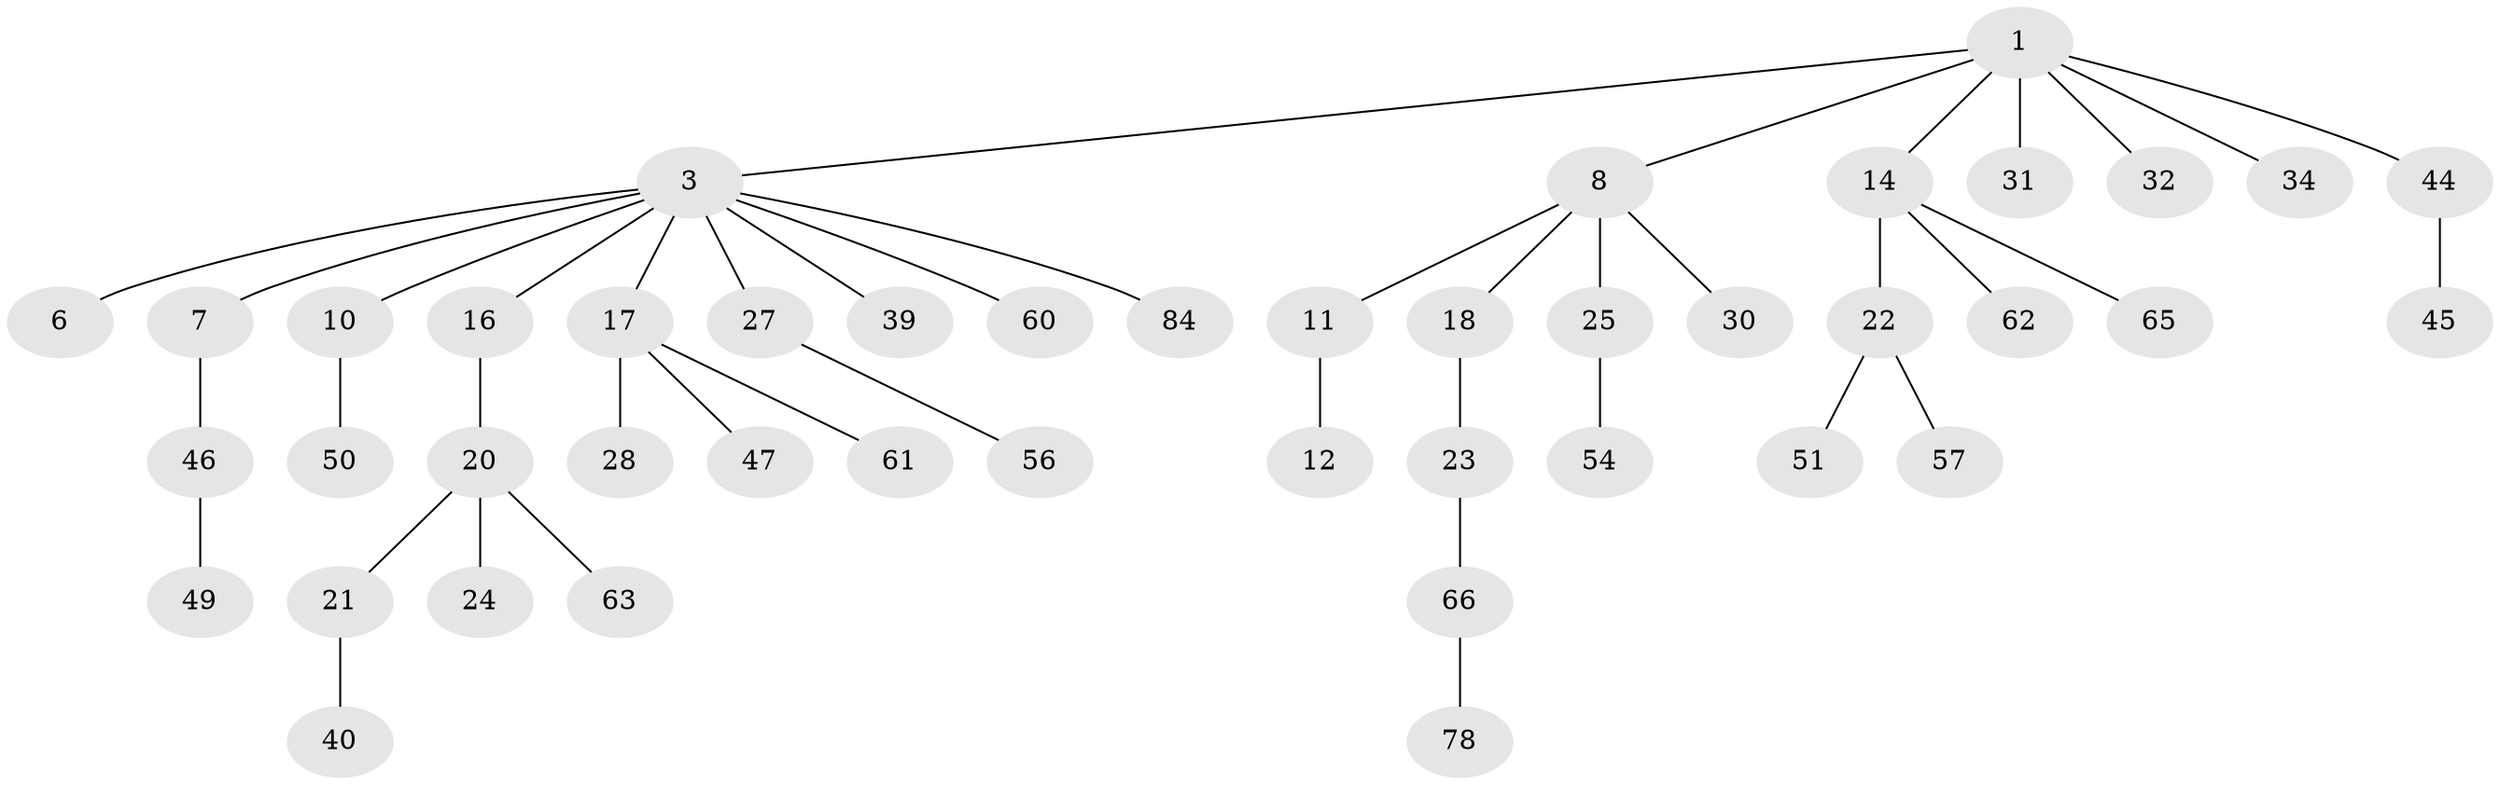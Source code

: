 // original degree distribution, {3: 0.11235955056179775, 6: 0.02247191011235955, 5: 0.033707865168539325, 7: 0.011235955056179775, 2: 0.33707865168539325, 1: 0.449438202247191, 4: 0.033707865168539325}
// Generated by graph-tools (version 1.1) at 2025/15/03/09/25 04:15:23]
// undirected, 44 vertices, 43 edges
graph export_dot {
graph [start="1"]
  node [color=gray90,style=filled];
  1 [super="+2"];
  3 [super="+4+52+5"];
  6;
  7 [super="+15+13+59"];
  8 [super="+19+9+55"];
  10 [super="+37+79"];
  11;
  12 [super="+76+82"];
  14 [super="+85+38"];
  16 [super="+43"];
  17 [super="+48+29"];
  18;
  20 [super="+58"];
  21 [super="+42+36+41"];
  22 [super="+33"];
  23;
  24 [super="+88"];
  25 [super="+77+26"];
  27 [super="+73"];
  28;
  30 [super="+53"];
  31 [super="+72"];
  32;
  34;
  39;
  40 [super="+70"];
  44;
  45 [super="+86+64"];
  46;
  47;
  49;
  50;
  51 [super="+83"];
  54 [super="+67"];
  56;
  57;
  60;
  61;
  62;
  63 [super="+75"];
  65;
  66;
  78 [super="+87"];
  84;
  1 -- 3;
  1 -- 14;
  1 -- 32;
  1 -- 34;
  1 -- 8;
  1 -- 44;
  1 -- 31;
  3 -- 17;
  3 -- 16;
  3 -- 6;
  3 -- 7;
  3 -- 10;
  3 -- 27;
  3 -- 60;
  3 -- 84;
  3 -- 39;
  7 -- 46;
  8 -- 18;
  8 -- 25;
  8 -- 30;
  8 -- 11;
  10 -- 50;
  11 -- 12;
  14 -- 22;
  14 -- 62;
  14 -- 65;
  16 -- 20;
  17 -- 28;
  17 -- 61;
  17 -- 47;
  18 -- 23;
  20 -- 21;
  20 -- 24;
  20 -- 63;
  21 -- 40;
  22 -- 51;
  22 -- 57;
  23 -- 66;
  25 -- 54;
  27 -- 56;
  44 -- 45;
  46 -- 49;
  66 -- 78;
}
